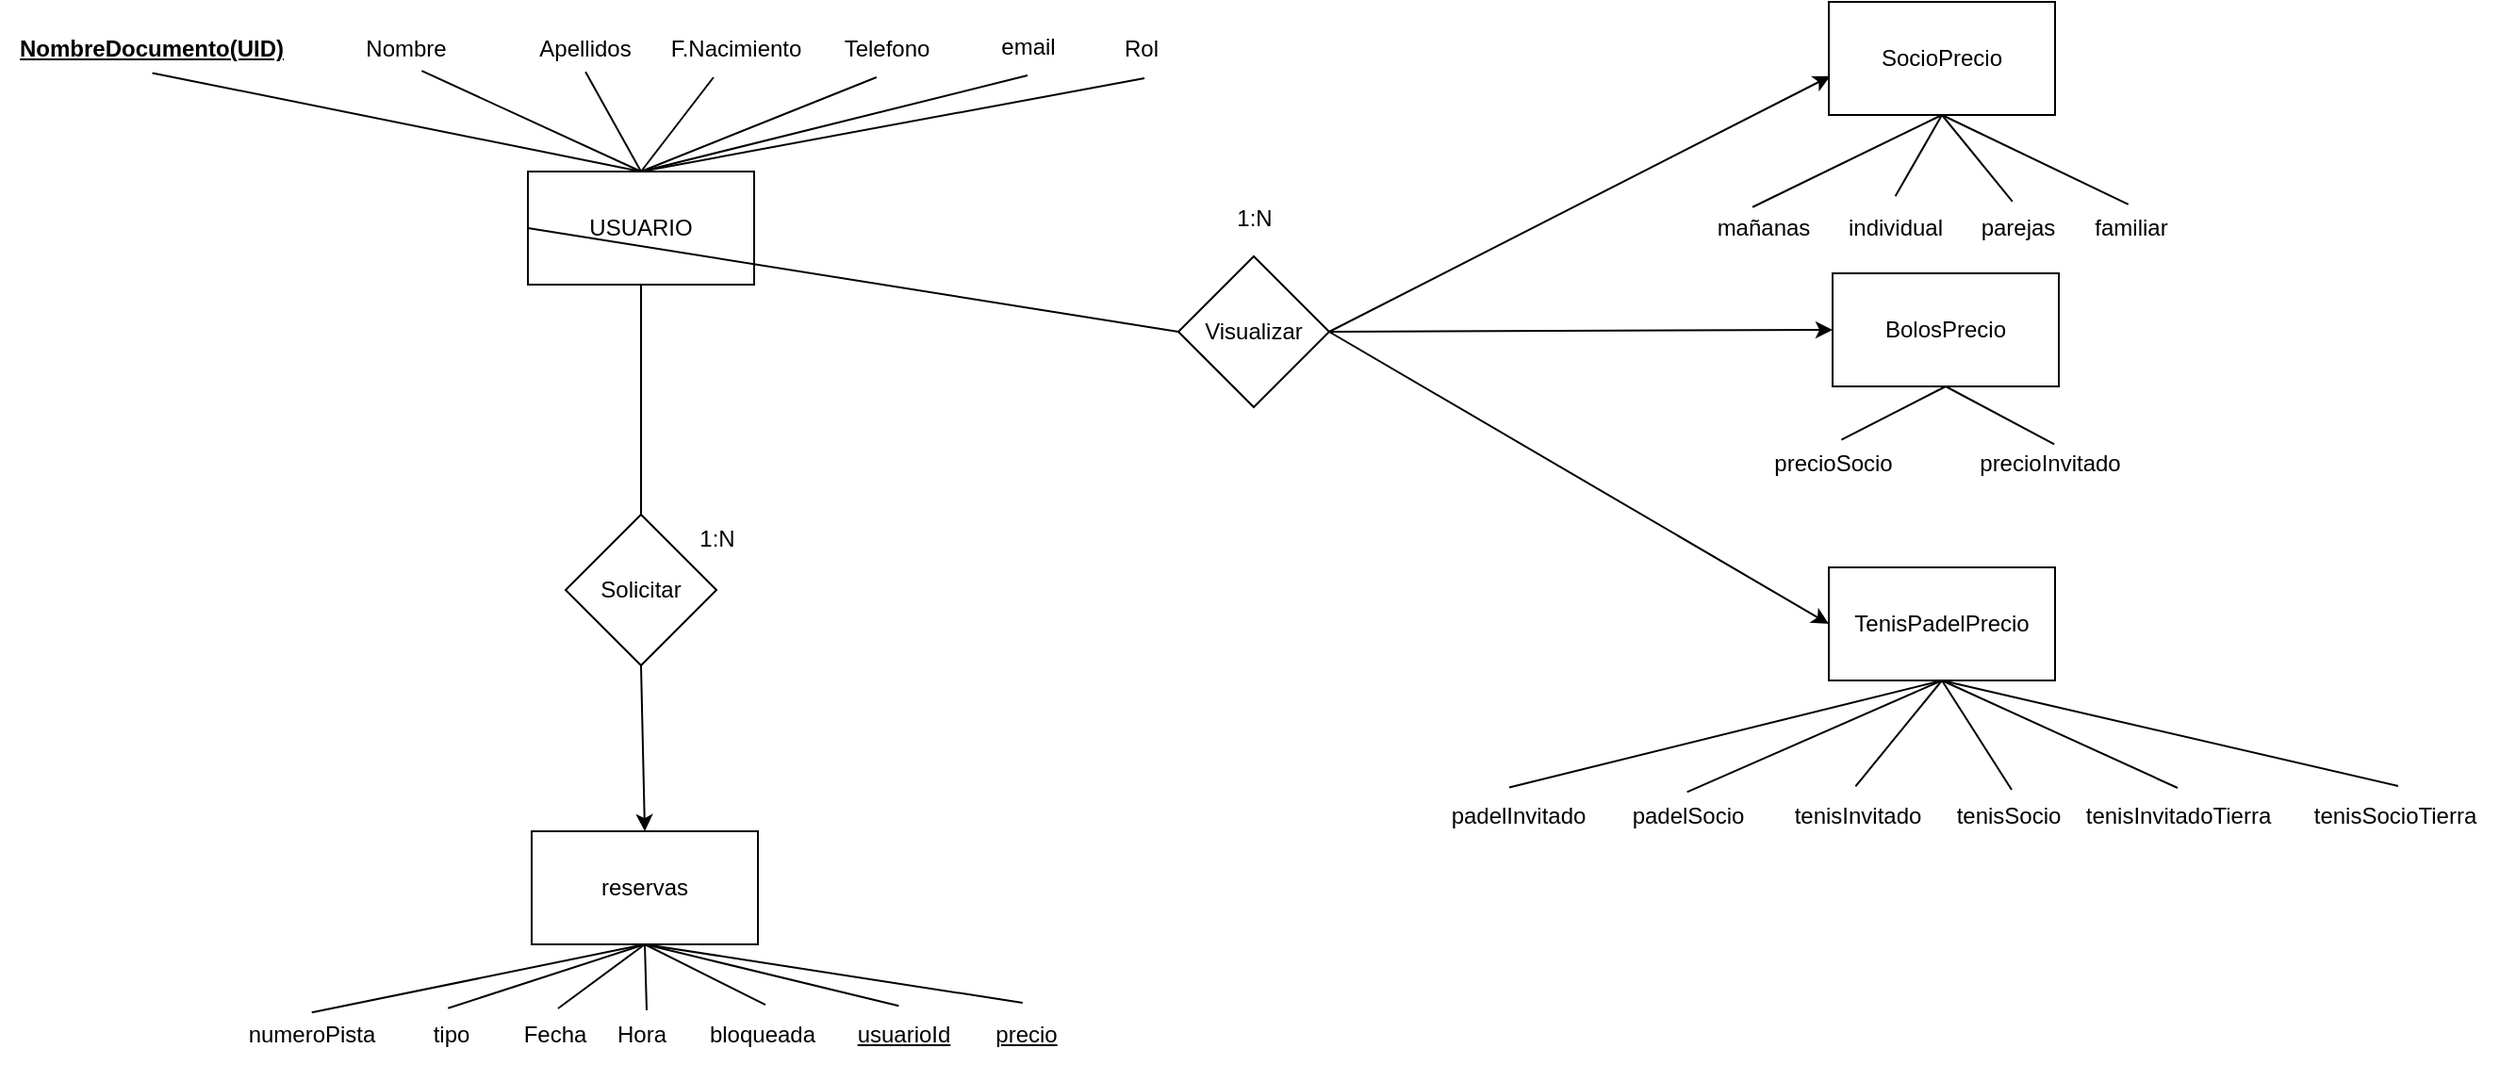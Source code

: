 <mxfile version="27.1.5">
  <diagram name="Página-1" id="Hfd2w8h4ahoQ420Il3-K">
    <mxGraphModel dx="2253" dy="743" grid="1" gridSize="10" guides="1" tooltips="1" connect="1" arrows="1" fold="1" page="1" pageScale="1" pageWidth="827" pageHeight="1169" math="0" shadow="0">
      <root>
        <mxCell id="0" />
        <mxCell id="1" parent="0" />
        <mxCell id="FNUw9Zn6n1CVeSU_xzTp-7" value="&lt;font style=&quot;vertical-align: inherit;&quot;&gt;&lt;font style=&quot;vertical-align: inherit;&quot;&gt;USUARIO&lt;/font&gt;&lt;/font&gt;" style="rounded=0;whiteSpace=wrap;html=1;" parent="1" vertex="1">
          <mxGeometry x="180" y="460" width="120" height="60" as="geometry" />
        </mxCell>
        <mxCell id="FNUw9Zn6n1CVeSU_xzTp-31" value="Solicitar" style="rhombus;whiteSpace=wrap;html=1;rounded=0;" parent="1" vertex="1">
          <mxGeometry x="200" y="642" width="80" height="80" as="geometry" />
        </mxCell>
        <mxCell id="FNUw9Zn6n1CVeSU_xzTp-33" value="" style="endArrow=none;html=1;rounded=0;exitX=0.5;exitY=0;exitDx=0;exitDy=0;entryX=0.624;entryY=0.886;entryDx=0;entryDy=0;entryPerimeter=0;" parent="1" source="FNUw9Zn6n1CVeSU_xzTp-7" target="FNUw9Zn6n1CVeSU_xzTp-40" edge="1">
          <mxGeometry width="50" height="50" relative="1" as="geometry">
            <mxPoint x="240" y="440" as="sourcePoint" />
            <mxPoint x="160" y="400" as="targetPoint" />
          </mxGeometry>
        </mxCell>
        <mxCell id="FNUw9Zn6n1CVeSU_xzTp-34" value="" style="endArrow=none;html=1;rounded=0;exitX=0.5;exitY=0;exitDx=0;exitDy=0;entryX=0.508;entryY=0.905;entryDx=0;entryDy=0;entryPerimeter=0;" parent="1" source="FNUw9Zn6n1CVeSU_xzTp-7" target="FNUw9Zn6n1CVeSU_xzTp-41" edge="1">
          <mxGeometry width="50" height="50" relative="1" as="geometry">
            <mxPoint x="330" y="390" as="sourcePoint" />
            <mxPoint x="240" y="400" as="targetPoint" />
          </mxGeometry>
        </mxCell>
        <mxCell id="FNUw9Zn6n1CVeSU_xzTp-36" value="" style="endArrow=none;html=1;rounded=0;entryX=0.5;entryY=0;entryDx=0;entryDy=0;exitX=0.505;exitY=0.924;exitDx=0;exitDy=0;exitPerimeter=0;" parent="1" source="FNUw9Zn6n1CVeSU_xzTp-38" target="FNUw9Zn6n1CVeSU_xzTp-7" edge="1">
          <mxGeometry width="50" height="50" relative="1" as="geometry">
            <mxPoint x="80" y="400" as="sourcePoint" />
            <mxPoint x="360" y="500" as="targetPoint" />
          </mxGeometry>
        </mxCell>
        <mxCell id="FNUw9Zn6n1CVeSU_xzTp-37" value="" style="endArrow=none;html=1;rounded=0;exitX=0.5;exitY=0;exitDx=0;exitDy=0;entryX=0.427;entryY=1;entryDx=0;entryDy=0;entryPerimeter=0;" parent="1" source="FNUw9Zn6n1CVeSU_xzTp-7" target="FNUw9Zn6n1CVeSU_xzTp-44" edge="1">
          <mxGeometry width="50" height="50" relative="1" as="geometry">
            <mxPoint x="350" y="460" as="sourcePoint" />
            <mxPoint x="400" y="400" as="targetPoint" />
          </mxGeometry>
        </mxCell>
        <mxCell id="FNUw9Zn6n1CVeSU_xzTp-38" value="NombreDocumento(UID)" style="text;html=1;align=center;verticalAlign=middle;resizable=0;points=[];autosize=1;fontStyle=5;rounded=0;" parent="1" vertex="1">
          <mxGeometry x="-100" y="380" width="160" height="30" as="geometry" />
        </mxCell>
        <mxCell id="FNUw9Zn6n1CVeSU_xzTp-40" value="Nombre" style="text;html=1;align=center;verticalAlign=middle;resizable=0;points=[];autosize=1;rounded=0;" parent="1" vertex="1">
          <mxGeometry x="80" y="380" width="70" height="30" as="geometry" />
        </mxCell>
        <mxCell id="FNUw9Zn6n1CVeSU_xzTp-41" value="Apellidos" style="text;html=1;align=center;verticalAlign=middle;resizable=0;points=[];autosize=1;rounded=0;" parent="1" vertex="1">
          <mxGeometry x="175" y="380" width="70" height="30" as="geometry" />
        </mxCell>
        <mxCell id="FNUw9Zn6n1CVeSU_xzTp-43" value="" style="endArrow=none;html=1;rounded=0;exitX=0.5;exitY=0;exitDx=0;exitDy=0;" parent="1" source="FNUw9Zn6n1CVeSU_xzTp-7" target="FNUw9Zn6n1CVeSU_xzTp-42" edge="1">
          <mxGeometry width="50" height="50" relative="1" as="geometry">
            <mxPoint x="240" y="460" as="sourcePoint" />
            <mxPoint x="320" y="400" as="targetPoint" />
          </mxGeometry>
        </mxCell>
        <mxCell id="FNUw9Zn6n1CVeSU_xzTp-42" value="F.Nacimiento" style="text;html=1;align=center;verticalAlign=middle;resizable=0;points=[];autosize=1;rounded=0;" parent="1" vertex="1">
          <mxGeometry x="245" y="380" width="90" height="30" as="geometry" />
        </mxCell>
        <mxCell id="FNUw9Zn6n1CVeSU_xzTp-44" value="Telefono" style="text;html=1;align=center;verticalAlign=middle;resizable=0;points=[];autosize=1;rounded=0;" parent="1" vertex="1">
          <mxGeometry x="335" y="380" width="70" height="30" as="geometry" />
        </mxCell>
        <mxCell id="FNUw9Zn6n1CVeSU_xzTp-47" value="Fecha" style="text;html=1;align=center;verticalAlign=middle;resizable=0;points=[];autosize=1;rounded=0;" parent="1" vertex="1">
          <mxGeometry x="164" y="903" width="60" height="30" as="geometry" />
        </mxCell>
        <mxCell id="FNUw9Zn6n1CVeSU_xzTp-48" value="Hora" style="text;html=1;align=center;verticalAlign=middle;resizable=0;points=[];autosize=1;rounded=0;" parent="1" vertex="1">
          <mxGeometry x="215" y="903" width="50" height="30" as="geometry" />
        </mxCell>
        <mxCell id="FNUw9Zn6n1CVeSU_xzTp-52" value="" style="endArrow=none;html=1;rounded=0;exitX=0.5;exitY=1;exitDx=0;exitDy=0;entryX=0.56;entryY=0.067;entryDx=0;entryDy=0;entryPerimeter=0;" parent="1" source="FNUw9Zn6n1CVeSU_xzTp-57" target="FNUw9Zn6n1CVeSU_xzTp-48" edge="1">
          <mxGeometry width="50" height="50" relative="1" as="geometry">
            <mxPoint x="127" y="730" as="sourcePoint" />
            <mxPoint x="177" y="680" as="targetPoint" />
          </mxGeometry>
        </mxCell>
        <mxCell id="FNUw9Zn6n1CVeSU_xzTp-53" value="" style="endArrow=none;html=1;rounded=0;exitX=0.533;exitY=0.033;exitDx=0;exitDy=0;exitPerimeter=0;entryX=0.5;entryY=1;entryDx=0;entryDy=0;" parent="1" source="FNUw9Zn6n1CVeSU_xzTp-47" target="FNUw9Zn6n1CVeSU_xzTp-57" edge="1">
          <mxGeometry width="50" height="50" relative="1" as="geometry">
            <mxPoint x="127" y="730" as="sourcePoint" />
            <mxPoint x="177" y="680" as="targetPoint" />
          </mxGeometry>
        </mxCell>
        <mxCell id="FNUw9Zn6n1CVeSU_xzTp-56" value="" style="endArrow=classic;html=1;rounded=0;exitX=0.5;exitY=1;exitDx=0;exitDy=0;entryX=0.5;entryY=0;entryDx=0;entryDy=0;" parent="1" source="FNUw9Zn6n1CVeSU_xzTp-31" target="FNUw9Zn6n1CVeSU_xzTp-57" edge="1">
          <mxGeometry width="50" height="50" relative="1" as="geometry">
            <mxPoint x="310" y="690" as="sourcePoint" />
            <mxPoint x="100" y="720" as="targetPoint" />
          </mxGeometry>
        </mxCell>
        <mxCell id="FNUw9Zn6n1CVeSU_xzTp-57" value="&lt;font style=&quot;vertical-align: inherit;&quot;&gt;&lt;font style=&quot;vertical-align: inherit;&quot;&gt;reservas&lt;/font&gt;&lt;/font&gt;" style="rounded=0;whiteSpace=wrap;html=1;" parent="1" vertex="1">
          <mxGeometry x="182" y="810" width="120" height="60" as="geometry" />
        </mxCell>
        <mxCell id="FNUw9Zn6n1CVeSU_xzTp-58" value="&lt;font style=&quot;vertical-align: inherit;&quot;&gt;&lt;font style=&quot;vertical-align: inherit;&quot;&gt;numeroPista&lt;/font&gt;&lt;/font&gt;" style="text;html=1;align=center;verticalAlign=middle;resizable=0;points=[];autosize=1;fontStyle=0;rounded=0;" parent="1" vertex="1">
          <mxGeometry x="20" y="903" width="90" height="30" as="geometry" />
        </mxCell>
        <mxCell id="FNUw9Zn6n1CVeSU_xzTp-60" value="" style="endArrow=none;html=1;rounded=0;entryX=0.5;entryY=1;entryDx=0;entryDy=0;exitX=0.504;exitY=0.105;exitDx=0;exitDy=0;exitPerimeter=0;" parent="1" source="FNUw9Zn6n1CVeSU_xzTp-58" target="FNUw9Zn6n1CVeSU_xzTp-57" edge="1">
          <mxGeometry width="50" height="50" relative="1" as="geometry">
            <mxPoint x="-203" y="1020" as="sourcePoint" />
            <mxPoint x="-153" y="970" as="targetPoint" />
          </mxGeometry>
        </mxCell>
        <mxCell id="FNUw9Zn6n1CVeSU_xzTp-71" value="tipo" style="text;html=1;align=center;verticalAlign=middle;resizable=0;points=[];autosize=1;rounded=0;" parent="1" vertex="1">
          <mxGeometry x="119" y="903" width="40" height="30" as="geometry" />
        </mxCell>
        <mxCell id="FNUw9Zn6n1CVeSU_xzTp-74" value="" style="endArrow=none;html=1;rounded=0;exitX=0.466;exitY=0.029;exitDx=0;exitDy=0;exitPerimeter=0;entryX=0.5;entryY=1;entryDx=0;entryDy=0;" parent="1" source="FNUw9Zn6n1CVeSU_xzTp-71" target="FNUw9Zn6n1CVeSU_xzTp-57" edge="1">
          <mxGeometry width="50" height="50" relative="1" as="geometry">
            <mxPoint x="127" y="730" as="sourcePoint" />
            <mxPoint x="126" y="880" as="targetPoint" />
          </mxGeometry>
        </mxCell>
        <mxCell id="OZJLUpKvxkMbzZHWttrx-1" value="Rol" style="text;html=1;align=center;verticalAlign=middle;resizable=0;points=[];autosize=1;strokeColor=none;fillColor=none;" parent="1" vertex="1">
          <mxGeometry x="485" y="380" width="40" height="30" as="geometry" />
        </mxCell>
        <mxCell id="OZJLUpKvxkMbzZHWttrx-2" value="" style="endArrow=none;html=1;rounded=0;entryX=0.551;entryY=1.015;entryDx=0;entryDy=0;entryPerimeter=0;exitX=0.5;exitY=0;exitDx=0;exitDy=0;" parent="1" source="FNUw9Zn6n1CVeSU_xzTp-7" target="OZJLUpKvxkMbzZHWttrx-1" edge="1">
          <mxGeometry width="50" height="50" relative="1" as="geometry">
            <mxPoint x="390" y="490" as="sourcePoint" />
            <mxPoint x="440" y="440" as="targetPoint" />
          </mxGeometry>
        </mxCell>
        <mxCell id="73Ku9VqbGi4arKU_VAXJ-1" value="TenisPadelPrecio" style="rounded=0;whiteSpace=wrap;html=1;" parent="1" vertex="1">
          <mxGeometry x="870" y="670" width="120" height="60" as="geometry" />
        </mxCell>
        <mxCell id="73Ku9VqbGi4arKU_VAXJ-3" value="&lt;div&gt;padelInvitado&lt;/div&gt;" style="text;html=1;align=center;verticalAlign=middle;resizable=0;points=[];autosize=1;strokeColor=none;fillColor=none;" parent="1" vertex="1">
          <mxGeometry x="660" y="787" width="90" height="30" as="geometry" />
        </mxCell>
        <mxCell id="73Ku9VqbGi4arKU_VAXJ-4" value="tenisInvitado" style="text;html=1;align=center;verticalAlign=middle;resizable=0;points=[];autosize=1;strokeColor=none;fillColor=none;" parent="1" vertex="1">
          <mxGeometry x="840" y="787" width="90" height="30" as="geometry" />
        </mxCell>
        <mxCell id="73Ku9VqbGi4arKU_VAXJ-5" value="&lt;div&gt;padelSocio&lt;/div&gt;" style="text;html=1;align=center;verticalAlign=middle;resizable=0;points=[];autosize=1;strokeColor=none;fillColor=none;" parent="1" vertex="1">
          <mxGeometry x="755" y="787" width="80" height="30" as="geometry" />
        </mxCell>
        <mxCell id="73Ku9VqbGi4arKU_VAXJ-8" value="" style="endArrow=none;html=1;rounded=0;entryX=0.5;entryY=1;entryDx=0;entryDy=0;exitX=0.45;exitY=-0.008;exitDx=0;exitDy=0;exitPerimeter=0;" parent="1" source="73Ku9VqbGi4arKU_VAXJ-3" target="73Ku9VqbGi4arKU_VAXJ-1" edge="1">
          <mxGeometry width="50" height="50" relative="1" as="geometry">
            <mxPoint x="1770" y="587" as="sourcePoint" />
            <mxPoint x="1820" y="537" as="targetPoint" />
          </mxGeometry>
        </mxCell>
        <mxCell id="73Ku9VqbGi4arKU_VAXJ-9" value="" style="endArrow=none;html=1;rounded=0;entryX=0.5;entryY=1;entryDx=0;entryDy=0;exitX=0.498;exitY=0.073;exitDx=0;exitDy=0;exitPerimeter=0;" parent="1" source="73Ku9VqbGi4arKU_VAXJ-5" target="73Ku9VqbGi4arKU_VAXJ-1" edge="1">
          <mxGeometry width="50" height="50" relative="1" as="geometry">
            <mxPoint x="1770" y="587" as="sourcePoint" />
            <mxPoint x="1820" y="537" as="targetPoint" />
          </mxGeometry>
        </mxCell>
        <mxCell id="73Ku9VqbGi4arKU_VAXJ-10" value="" style="endArrow=none;html=1;rounded=0;entryX=0.491;entryY=-0.029;entryDx=0;entryDy=0;entryPerimeter=0;exitX=0.5;exitY=1;exitDx=0;exitDy=0;" parent="1" source="73Ku9VqbGi4arKU_VAXJ-1" target="73Ku9VqbGi4arKU_VAXJ-4" edge="1">
          <mxGeometry width="50" height="50" relative="1" as="geometry">
            <mxPoint x="1770" y="587" as="sourcePoint" />
            <mxPoint x="1820" y="537" as="targetPoint" />
          </mxGeometry>
        </mxCell>
        <mxCell id="73Ku9VqbGi4arKU_VAXJ-11" value="BolosPrecio" style="rounded=0;whiteSpace=wrap;html=1;" parent="1" vertex="1">
          <mxGeometry x="872" y="514" width="120" height="60" as="geometry" />
        </mxCell>
        <mxCell id="73Ku9VqbGi4arKU_VAXJ-14" value="precioInvitado&lt;div&gt;&lt;br&gt;&lt;/div&gt;" style="text;html=1;align=center;verticalAlign=middle;resizable=0;points=[];autosize=1;strokeColor=none;fillColor=none;" parent="1" vertex="1">
          <mxGeometry x="937" y="602" width="100" height="40" as="geometry" />
        </mxCell>
        <mxCell id="73Ku9VqbGi4arKU_VAXJ-15" value="precioSocio&lt;div&gt;&lt;br&gt;&lt;/div&gt;" style="text;html=1;align=center;verticalAlign=middle;resizable=0;points=[];autosize=1;strokeColor=none;fillColor=none;" parent="1" vertex="1">
          <mxGeometry x="827" y="602" width="90" height="40" as="geometry" />
        </mxCell>
        <mxCell id="73Ku9VqbGi4arKU_VAXJ-16" value="" style="endArrow=none;html=1;rounded=0;exitX=0.5;exitY=1;exitDx=0;exitDy=0;entryX=0.526;entryY=0.068;entryDx=0;entryDy=0;entryPerimeter=0;" parent="1" source="73Ku9VqbGi4arKU_VAXJ-11" target="73Ku9VqbGi4arKU_VAXJ-14" edge="1">
          <mxGeometry width="50" height="50" relative="1" as="geometry">
            <mxPoint x="1182" y="584" as="sourcePoint" />
            <mxPoint x="1232" y="534" as="targetPoint" />
          </mxGeometry>
        </mxCell>
        <mxCell id="73Ku9VqbGi4arKU_VAXJ-17" value="" style="endArrow=none;html=1;rounded=0;exitX=0.5;exitY=1;exitDx=0;exitDy=0;entryX=0.552;entryY=0.009;entryDx=0;entryDy=0;entryPerimeter=0;" parent="1" source="73Ku9VqbGi4arKU_VAXJ-11" target="73Ku9VqbGi4arKU_VAXJ-15" edge="1">
          <mxGeometry width="50" height="50" relative="1" as="geometry">
            <mxPoint x="1182" y="584" as="sourcePoint" />
            <mxPoint x="1232" y="534" as="targetPoint" />
          </mxGeometry>
        </mxCell>
        <mxCell id="73Ku9VqbGi4arKU_VAXJ-18" value="" style="endArrow=none;html=1;rounded=0;entryX=0.5;entryY=1;entryDx=0;entryDy=0;exitX=0.525;exitY=0.033;exitDx=0;exitDy=0;exitPerimeter=0;" parent="1" source="73Ku9VqbGi4arKU_VAXJ-19" target="73Ku9VqbGi4arKU_VAXJ-1" edge="1">
          <mxGeometry width="50" height="50" relative="1" as="geometry">
            <mxPoint x="2240" y="677" as="sourcePoint" />
            <mxPoint x="1740" y="627" as="targetPoint" />
          </mxGeometry>
        </mxCell>
        <mxCell id="73Ku9VqbGi4arKU_VAXJ-19" value="tenisSocio" style="text;html=1;align=center;verticalAlign=middle;resizable=0;points=[];autosize=1;strokeColor=none;fillColor=none;" parent="1" vertex="1">
          <mxGeometry x="925" y="787" width="80" height="30" as="geometry" />
        </mxCell>
        <mxCell id="73Ku9VqbGi4arKU_VAXJ-20" value="tenisInvitadoTierra" style="text;html=1;align=center;verticalAlign=middle;resizable=0;points=[];autosize=1;strokeColor=none;fillColor=none;" parent="1" vertex="1">
          <mxGeometry x="995" y="787" width="120" height="30" as="geometry" />
        </mxCell>
        <mxCell id="73Ku9VqbGi4arKU_VAXJ-21" value="tenisSocioTierra" style="text;html=1;align=center;verticalAlign=middle;resizable=0;points=[];autosize=1;strokeColor=none;fillColor=none;" parent="1" vertex="1">
          <mxGeometry x="1115" y="787" width="110" height="30" as="geometry" />
        </mxCell>
        <mxCell id="73Ku9VqbGi4arKU_VAXJ-22" value="" style="endArrow=none;html=1;rounded=0;exitX=0.5;exitY=0;exitDx=0;exitDy=0;exitPerimeter=0;entryX=0.5;entryY=1;entryDx=0;entryDy=0;" parent="1" source="73Ku9VqbGi4arKU_VAXJ-20" target="73Ku9VqbGi4arKU_VAXJ-1" edge="1">
          <mxGeometry width="50" height="50" relative="1" as="geometry">
            <mxPoint x="1690" y="677" as="sourcePoint" />
            <mxPoint x="1740" y="627" as="targetPoint" />
          </mxGeometry>
        </mxCell>
        <mxCell id="73Ku9VqbGi4arKU_VAXJ-23" value="" style="endArrow=none;html=1;rounded=0;entryX=0.518;entryY=-0.033;entryDx=0;entryDy=0;entryPerimeter=0;exitX=0.5;exitY=1;exitDx=0;exitDy=0;" parent="1" source="73Ku9VqbGi4arKU_VAXJ-1" target="73Ku9VqbGi4arKU_VAXJ-21" edge="1">
          <mxGeometry width="50" height="50" relative="1" as="geometry">
            <mxPoint x="2290" y="607" as="sourcePoint" />
            <mxPoint x="1740" y="627" as="targetPoint" />
          </mxGeometry>
        </mxCell>
        <mxCell id="eOvpLGM8lE22hyvYO9e5-4" value="&lt;font style=&quot;vertical-align: inherit;&quot;&gt;&lt;font style=&quot;vertical-align: inherit;&quot;&gt;bloqueada&lt;/font&gt;&lt;/font&gt;" style="text;html=1;align=center;verticalAlign=middle;resizable=0;points=[];autosize=1;strokeColor=none;fillColor=none;" parent="1" vertex="1">
          <mxGeometry x="264" y="903" width="80" height="30" as="geometry" />
        </mxCell>
        <mxCell id="eOvpLGM8lE22hyvYO9e5-5" value="" style="endArrow=none;html=1;rounded=0;exitX=0.5;exitY=1;exitDx=0;exitDy=0;entryX=0.525;entryY=-0.033;entryDx=0;entryDy=0;entryPerimeter=0;" parent="1" source="FNUw9Zn6n1CVeSU_xzTp-57" target="eOvpLGM8lE22hyvYO9e5-4" edge="1">
          <mxGeometry width="50" height="50" relative="1" as="geometry">
            <mxPoint x="107" y="740" as="sourcePoint" />
            <mxPoint x="157" y="690" as="targetPoint" />
          </mxGeometry>
        </mxCell>
        <mxCell id="eOvpLGM8lE22hyvYO9e5-6" value="Visualizar" style="rhombus;whiteSpace=wrap;html=1;" parent="1" vertex="1">
          <mxGeometry x="525" y="505" width="80" height="80" as="geometry" />
        </mxCell>
        <mxCell id="eOvpLGM8lE22hyvYO9e5-8" value="SocioPrecio" style="rounded=0;whiteSpace=wrap;html=1;" parent="1" vertex="1">
          <mxGeometry x="870" y="370" width="120" height="60" as="geometry" />
        </mxCell>
        <mxCell id="eOvpLGM8lE22hyvYO9e5-10" value="mañanas" style="text;html=1;align=center;verticalAlign=middle;resizable=0;points=[];autosize=1;strokeColor=none;fillColor=none;" parent="1" vertex="1">
          <mxGeometry x="800" y="475" width="70" height="30" as="geometry" />
        </mxCell>
        <mxCell id="eOvpLGM8lE22hyvYO9e5-11" value="individual" style="text;html=1;align=center;verticalAlign=middle;resizable=0;points=[];autosize=1;strokeColor=none;fillColor=none;" parent="1" vertex="1">
          <mxGeometry x="870" y="475" width="70" height="30" as="geometry" />
        </mxCell>
        <mxCell id="eOvpLGM8lE22hyvYO9e5-12" value="parejas" style="text;html=1;align=center;verticalAlign=middle;resizable=0;points=[];autosize=1;strokeColor=none;fillColor=none;" parent="1" vertex="1">
          <mxGeometry x="940" y="475" width="60" height="30" as="geometry" />
        </mxCell>
        <mxCell id="eOvpLGM8lE22hyvYO9e5-14" value="" style="endArrow=none;html=1;rounded=0;exitX=0.422;exitY=0.129;exitDx=0;exitDy=0;exitPerimeter=0;entryX=0.5;entryY=1;entryDx=0;entryDy=0;" parent="1" source="eOvpLGM8lE22hyvYO9e5-10" target="eOvpLGM8lE22hyvYO9e5-8" edge="1">
          <mxGeometry width="50" height="50" relative="1" as="geometry">
            <mxPoint x="1480" y="570" as="sourcePoint" />
            <mxPoint x="1530" y="520" as="targetPoint" />
          </mxGeometry>
        </mxCell>
        <mxCell id="eOvpLGM8lE22hyvYO9e5-15" value="" style="endArrow=none;html=1;rounded=0;exitX=0.504;exitY=-0.062;exitDx=0;exitDy=0;exitPerimeter=0;entryX=0.5;entryY=1;entryDx=0;entryDy=0;" parent="1" source="eOvpLGM8lE22hyvYO9e5-11" target="eOvpLGM8lE22hyvYO9e5-8" edge="1">
          <mxGeometry width="50" height="50" relative="1" as="geometry">
            <mxPoint x="1480" y="570" as="sourcePoint" />
            <mxPoint x="1530" y="520" as="targetPoint" />
          </mxGeometry>
        </mxCell>
        <mxCell id="eOvpLGM8lE22hyvYO9e5-16" value="" style="endArrow=none;html=1;rounded=0;exitX=0.457;exitY=0.033;exitDx=0;exitDy=0;exitPerimeter=0;entryX=0.5;entryY=1;entryDx=0;entryDy=0;" parent="1" source="eOvpLGM8lE22hyvYO9e5-12" target="eOvpLGM8lE22hyvYO9e5-8" edge="1">
          <mxGeometry width="50" height="50" relative="1" as="geometry">
            <mxPoint x="1370" y="540" as="sourcePoint" />
            <mxPoint x="1420" y="490" as="targetPoint" />
          </mxGeometry>
        </mxCell>
        <mxCell id="eOvpLGM8lE22hyvYO9e5-17" value="familiar" style="text;html=1;align=center;verticalAlign=middle;resizable=0;points=[];autosize=1;strokeColor=none;fillColor=none;" parent="1" vertex="1">
          <mxGeometry x="1000" y="475" width="60" height="30" as="geometry" />
        </mxCell>
        <mxCell id="eOvpLGM8lE22hyvYO9e5-18" value="" style="endArrow=none;html=1;rounded=0;exitX=0.481;exitY=0.081;exitDx=0;exitDy=0;exitPerimeter=0;entryX=0.5;entryY=1;entryDx=0;entryDy=0;" parent="1" source="eOvpLGM8lE22hyvYO9e5-17" target="eOvpLGM8lE22hyvYO9e5-8" edge="1">
          <mxGeometry width="50" height="50" relative="1" as="geometry">
            <mxPoint x="1370" y="540" as="sourcePoint" />
            <mxPoint x="1420" y="490" as="targetPoint" />
          </mxGeometry>
        </mxCell>
        <mxCell id="eOvpLGM8lE22hyvYO9e5-19" value="precio" style="text;html=1;align=center;verticalAlign=middle;resizable=0;points=[];autosize=1;strokeColor=none;fillColor=none;fontStyle=4" parent="1" vertex="1">
          <mxGeometry x="414" y="903" width="60" height="30" as="geometry" />
        </mxCell>
        <mxCell id="eOvpLGM8lE22hyvYO9e5-20" value="&lt;u&gt;usuarioId&lt;/u&gt;" style="text;html=1;align=center;verticalAlign=middle;resizable=0;points=[];autosize=1;strokeColor=none;fillColor=none;" parent="1" vertex="1">
          <mxGeometry x="344" y="903" width="70" height="30" as="geometry" />
        </mxCell>
        <mxCell id="eOvpLGM8lE22hyvYO9e5-21" value="" style="endArrow=none;html=1;rounded=0;exitX=0.467;exitY=-0.014;exitDx=0;exitDy=0;exitPerimeter=0;entryX=0.5;entryY=1;entryDx=0;entryDy=0;" parent="1" source="eOvpLGM8lE22hyvYO9e5-20" target="FNUw9Zn6n1CVeSU_xzTp-57" edge="1">
          <mxGeometry width="50" height="50" relative="1" as="geometry">
            <mxPoint x="-123" y="660" as="sourcePoint" />
            <mxPoint x="-73" y="610" as="targetPoint" />
          </mxGeometry>
        </mxCell>
        <mxCell id="eOvpLGM8lE22hyvYO9e5-25" value="" style="endArrow=none;html=1;rounded=0;exitX=0.473;exitY=-0.067;exitDx=0;exitDy=0;exitPerimeter=0;entryX=0.5;entryY=1;entryDx=0;entryDy=0;fontStyle=4" parent="1" source="eOvpLGM8lE22hyvYO9e5-19" target="FNUw9Zn6n1CVeSU_xzTp-57" edge="1">
          <mxGeometry width="50" height="50" relative="1" as="geometry">
            <mxPoint x="27" y="810" as="sourcePoint" />
            <mxPoint x="77" y="760" as="targetPoint" />
          </mxGeometry>
        </mxCell>
        <mxCell id="eOvpLGM8lE22hyvYO9e5-28" value="" style="endArrow=classic;html=1;rounded=0;exitX=1;exitY=0.5;exitDx=0;exitDy=0;entryX=0.007;entryY=0.656;entryDx=0;entryDy=0;entryPerimeter=0;" parent="1" source="eOvpLGM8lE22hyvYO9e5-6" target="eOvpLGM8lE22hyvYO9e5-8" edge="1">
          <mxGeometry width="50" height="50" relative="1" as="geometry">
            <mxPoint x="660" y="505.0" as="sourcePoint" />
            <mxPoint x="315" y="680" as="targetPoint" />
          </mxGeometry>
        </mxCell>
        <mxCell id="5Mqro2tHRjaPQE6-Twsl-1" value="&lt;font style=&quot;vertical-align: inherit;&quot;&gt;&lt;font style=&quot;vertical-align: inherit;&quot;&gt;email&lt;/font&gt;&lt;/font&gt;" style="text;html=1;align=center;verticalAlign=middle;resizable=0;points=[];autosize=1;strokeColor=none;fillColor=none;" parent="1" vertex="1">
          <mxGeometry x="420" y="379" width="50" height="30" as="geometry" />
        </mxCell>
        <mxCell id="5Mqro2tHRjaPQE6-Twsl-2" value="" style="endArrow=none;html=1;rounded=0;entryX=0.5;entryY=0;entryDx=0;entryDy=0;exitX=0.5;exitY=1;exitDx=0;exitDy=0;exitPerimeter=0;" parent="1" source="5Mqro2tHRjaPQE6-Twsl-1" target="FNUw9Zn6n1CVeSU_xzTp-7" edge="1">
          <mxGeometry width="50" height="50" relative="1" as="geometry">
            <mxPoint x="180" y="590" as="sourcePoint" />
            <mxPoint x="230" y="540" as="targetPoint" />
          </mxGeometry>
        </mxCell>
        <mxCell id="Ie_vGJkqrwPEjVfR7bla-1" value="" style="endArrow=none;html=1;rounded=0;exitX=0.5;exitY=0;exitDx=0;exitDy=0;" parent="1" source="FNUw9Zn6n1CVeSU_xzTp-31" target="FNUw9Zn6n1CVeSU_xzTp-7" edge="1">
          <mxGeometry width="50" height="50" relative="1" as="geometry">
            <mxPoint x="240" y="770" as="sourcePoint" />
            <mxPoint x="290" y="720" as="targetPoint" />
          </mxGeometry>
        </mxCell>
        <mxCell id="Ie_vGJkqrwPEjVfR7bla-2" value="" style="endArrow=classic;html=1;rounded=0;exitX=1;exitY=0.5;exitDx=0;exitDy=0;entryX=0;entryY=0.5;entryDx=0;entryDy=0;" parent="1" source="eOvpLGM8lE22hyvYO9e5-6" target="73Ku9VqbGi4arKU_VAXJ-11" edge="1">
          <mxGeometry width="50" height="50" relative="1" as="geometry">
            <mxPoint x="660" y="505.0" as="sourcePoint" />
            <mxPoint x="95" y="780" as="targetPoint" />
          </mxGeometry>
        </mxCell>
        <mxCell id="Ie_vGJkqrwPEjVfR7bla-3" value="" style="endArrow=none;html=1;rounded=0;entryX=0;entryY=0.5;entryDx=0;entryDy=0;exitX=0;exitY=0.5;exitDx=0;exitDy=0;" parent="1" source="eOvpLGM8lE22hyvYO9e5-6" target="FNUw9Zn6n1CVeSU_xzTp-7" edge="1">
          <mxGeometry width="50" height="50" relative="1" as="geometry">
            <mxPoint x="490" y="560" as="sourcePoint" />
            <mxPoint x="160" y="630" as="targetPoint" />
          </mxGeometry>
        </mxCell>
        <mxCell id="Ie_vGJkqrwPEjVfR7bla-4" value="" style="endArrow=classic;html=1;rounded=0;exitX=1;exitY=0.5;exitDx=0;exitDy=0;entryX=0;entryY=0.5;entryDx=0;entryDy=0;" parent="1" source="eOvpLGM8lE22hyvYO9e5-6" target="73Ku9VqbGi4arKU_VAXJ-1" edge="1">
          <mxGeometry width="50" height="50" relative="1" as="geometry">
            <mxPoint x="660" y="505.0" as="sourcePoint" />
            <mxPoint x="-25" y="852" as="targetPoint" />
          </mxGeometry>
        </mxCell>
        <mxCell id="WACa10O6NwIsUxjmXXRT-1" value="1:N" style="text;html=1;align=center;verticalAlign=middle;resizable=0;points=[];autosize=1;strokeColor=none;fillColor=none;" vertex="1" parent="1">
          <mxGeometry x="260" y="640" width="40" height="30" as="geometry" />
        </mxCell>
        <mxCell id="WACa10O6NwIsUxjmXXRT-2" value="1:N" style="text;html=1;align=center;verticalAlign=middle;resizable=0;points=[];autosize=1;strokeColor=none;fillColor=none;" vertex="1" parent="1">
          <mxGeometry x="545" y="470" width="40" height="30" as="geometry" />
        </mxCell>
      </root>
    </mxGraphModel>
  </diagram>
</mxfile>
